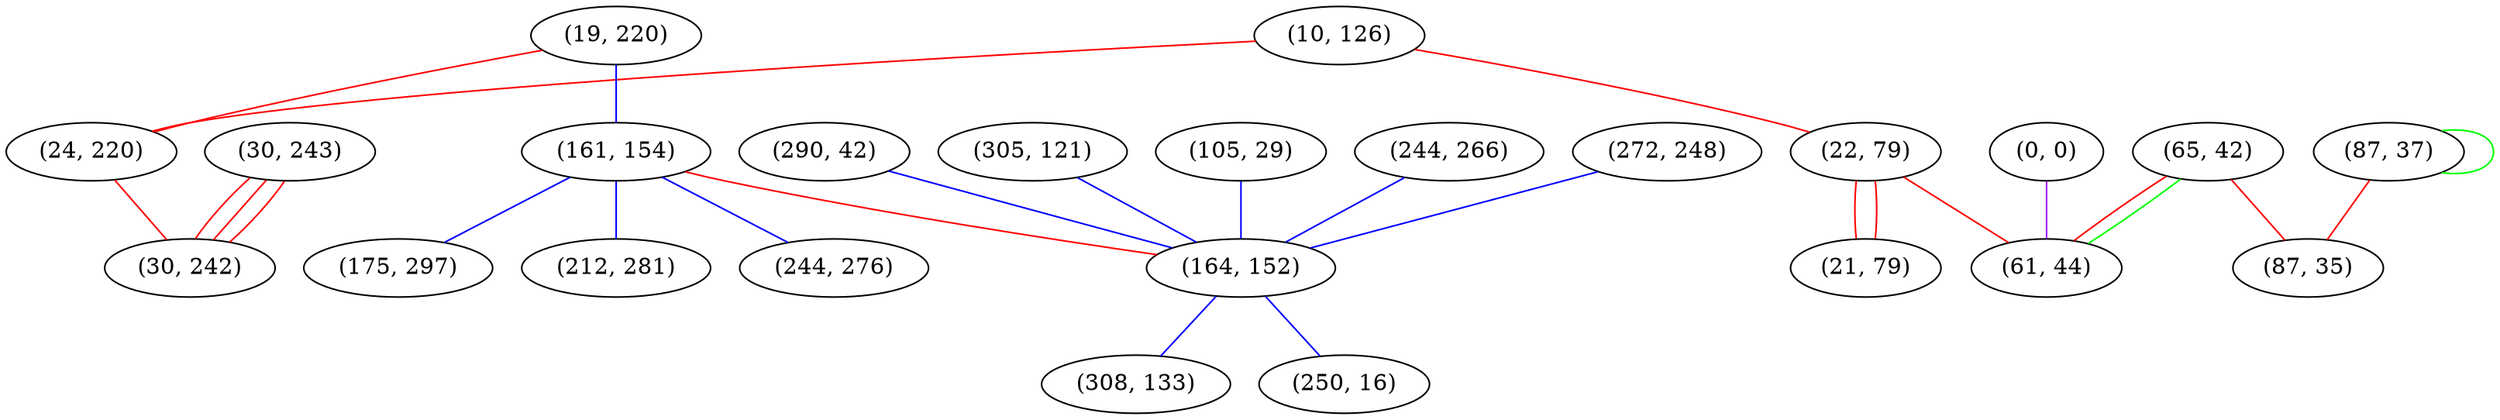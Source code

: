 graph "" {
"(10, 126)";
"(19, 220)";
"(24, 220)";
"(22, 79)";
"(290, 42)";
"(30, 243)";
"(0, 0)";
"(305, 121)";
"(21, 79)";
"(105, 29)";
"(161, 154)";
"(244, 266)";
"(175, 297)";
"(272, 248)";
"(87, 37)";
"(212, 281)";
"(164, 152)";
"(65, 42)";
"(30, 242)";
"(244, 276)";
"(87, 35)";
"(61, 44)";
"(308, 133)";
"(250, 16)";
"(10, 126)" -- "(22, 79)"  [color=red, key=0, weight=1];
"(10, 126)" -- "(24, 220)"  [color=red, key=0, weight=1];
"(19, 220)" -- "(161, 154)"  [color=blue, key=0, weight=3];
"(19, 220)" -- "(24, 220)"  [color=red, key=0, weight=1];
"(24, 220)" -- "(30, 242)"  [color=red, key=0, weight=1];
"(22, 79)" -- "(61, 44)"  [color=red, key=0, weight=1];
"(22, 79)" -- "(21, 79)"  [color=red, key=0, weight=1];
"(22, 79)" -- "(21, 79)"  [color=red, key=1, weight=1];
"(290, 42)" -- "(164, 152)"  [color=blue, key=0, weight=3];
"(30, 243)" -- "(30, 242)"  [color=red, key=0, weight=1];
"(30, 243)" -- "(30, 242)"  [color=red, key=1, weight=1];
"(30, 243)" -- "(30, 242)"  [color=red, key=2, weight=1];
"(0, 0)" -- "(61, 44)"  [color=purple, key=0, weight=4];
"(305, 121)" -- "(164, 152)"  [color=blue, key=0, weight=3];
"(105, 29)" -- "(164, 152)"  [color=blue, key=0, weight=3];
"(161, 154)" -- "(212, 281)"  [color=blue, key=0, weight=3];
"(161, 154)" -- "(175, 297)"  [color=blue, key=0, weight=3];
"(161, 154)" -- "(244, 276)"  [color=blue, key=0, weight=3];
"(161, 154)" -- "(164, 152)"  [color=red, key=0, weight=1];
"(244, 266)" -- "(164, 152)"  [color=blue, key=0, weight=3];
"(272, 248)" -- "(164, 152)"  [color=blue, key=0, weight=3];
"(87, 37)" -- "(87, 35)"  [color=red, key=0, weight=1];
"(87, 37)" -- "(87, 37)"  [color=green, key=0, weight=2];
"(164, 152)" -- "(308, 133)"  [color=blue, key=0, weight=3];
"(164, 152)" -- "(250, 16)"  [color=blue, key=0, weight=3];
"(65, 42)" -- "(87, 35)"  [color=red, key=0, weight=1];
"(65, 42)" -- "(61, 44)"  [color=red, key=0, weight=1];
"(65, 42)" -- "(61, 44)"  [color=green, key=1, weight=2];
}
